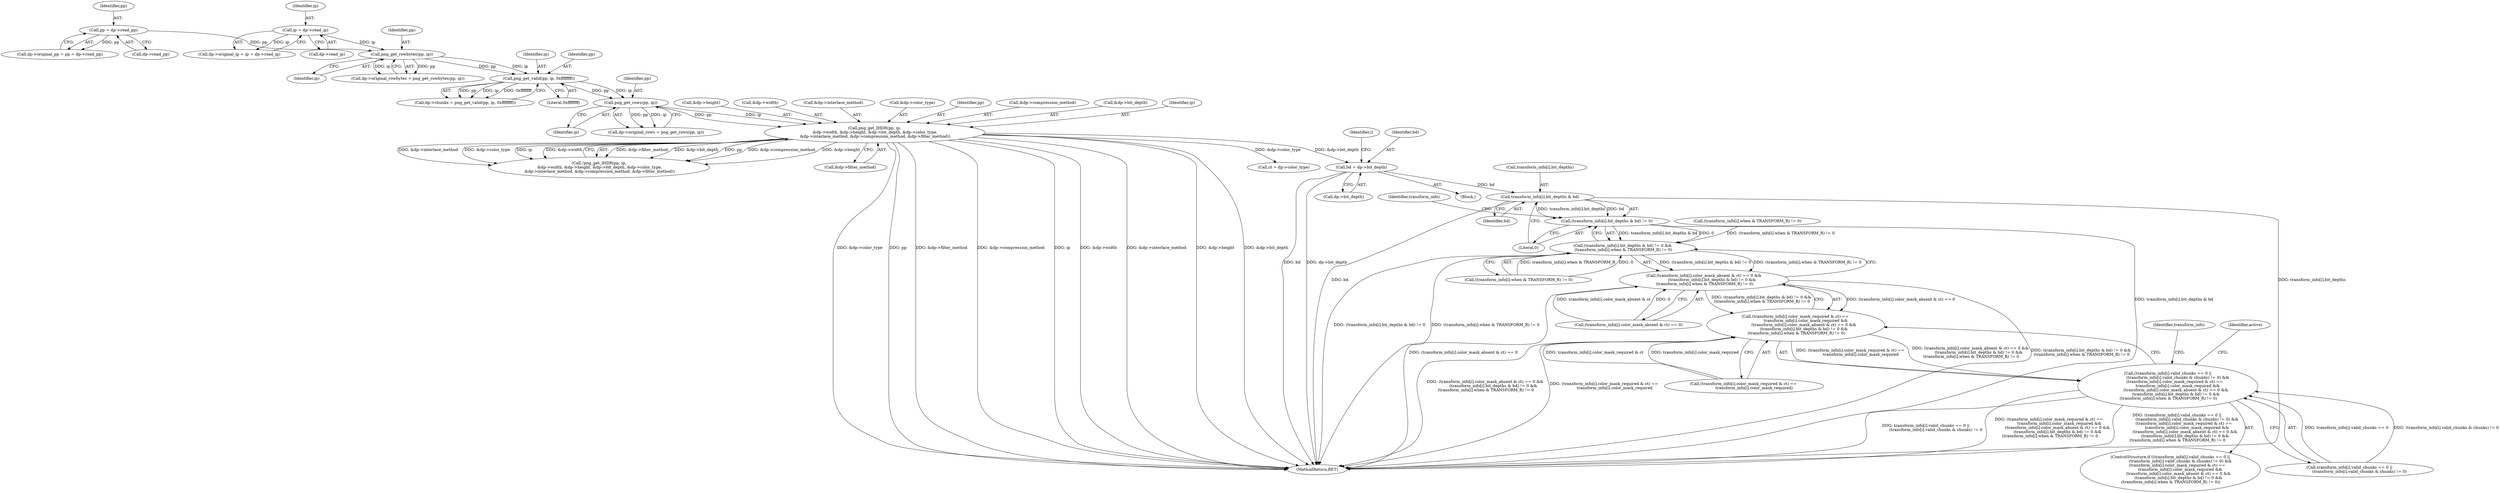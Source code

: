 digraph "0_Android_9d4853418ab2f754c2b63e091c29c5529b8b86ca_25@array" {
"1000333" [label="(Call,transform_info[i].bit_depths & bd)"];
"1000264" [label="(Call,bd = dp->bit_depth)"];
"1000207" [label="(Call,png_get_IHDR(pp, ip,\n &dp->width, &dp->height, &dp->bit_depth, &dp->color_type,\n &dp->interlace_method, &dp->compression_method, &dp->filter_method))"];
"1000192" [label="(Call,png_get_rows(pp, ip))"];
"1000172" [label="(Call,png_get_valid(pp, ip, 0xffffffff))"];
"1000155" [label="(Call,png_get_rowbytes(pp, ip))"];
"1000126" [label="(Call,pp = dp->read_pp)"];
"1000141" [label="(Call,ip = dp->read_ip)"];
"1000332" [label="(Call,(transform_info[i].bit_depths & bd) != 0)"];
"1000331" [label="(Call,(transform_info[i].bit_depths & bd) != 0 &&\n (transform_info[i].when & TRANSFORM_R) != 0)"];
"1000321" [label="(Call,(transform_info[i].color_mask_absent & ct) == 0 &&\n             (transform_info[i].bit_depths & bd) != 0 &&\n (transform_info[i].when & TRANSFORM_R) != 0)"];
"1000307" [label="(Call,(transform_info[i].color_mask_required & ct) == \n                transform_info[i].color_mask_required &&\n             (transform_info[i].color_mask_absent & ct) == 0 &&\n             (transform_info[i].bit_depths & bd) != 0 &&\n (transform_info[i].when & TRANSFORM_R) != 0)"];
"1000289" [label="(Call,(transform_info[i].valid_chunks == 0 ||\n                (transform_info[i].valid_chunks & chunks) != 0) &&\n            (transform_info[i].color_mask_required & ct) == \n                transform_info[i].color_mask_required &&\n             (transform_info[i].color_mask_absent & ct) == 0 &&\n             (transform_info[i].bit_depths & bd) != 0 &&\n (transform_info[i].when & TRANSFORM_R) != 0)"];
"1000345" [label="(Identifier,transform_info)"];
"1000193" [label="(Identifier,pp)"];
"1000206" [label="(Call,!png_get_IHDR(pp, ip,\n &dp->width, &dp->height, &dp->bit_depth, &dp->color_type,\n &dp->interlace_method, &dp->compression_method, &dp->filter_method))"];
"1000208" [label="(Identifier,pp)"];
"1000322" [label="(Call,(transform_info[i].color_mask_absent & ct) == 0)"];
"1000126" [label="(Call,pp = dp->read_pp)"];
"1000340" [label="(Literal,0)"];
"1000157" [label="(Identifier,ip)"];
"1000151" [label="(Call,dp->original_rowbytes = png_get_rowbytes(pp, ip))"];
"1000230" [label="(Call,&dp->compression_method)"];
"1000207" [label="(Call,png_get_IHDR(pp, ip,\n &dp->width, &dp->height, &dp->bit_depth, &dp->color_type,\n &dp->interlace_method, &dp->compression_method, &dp->filter_method))"];
"1000172" [label="(Call,png_get_valid(pp, ip, 0xffffffff))"];
"1000290" [label="(Call,transform_info[i].valid_chunks == 0 ||\n                (transform_info[i].valid_chunks & chunks) != 0)"];
"1000234" [label="(Call,&dp->filter_method)"];
"1000218" [label="(Call,&dp->bit_depth)"];
"1000359" [label="(Identifier,transform_info)"];
"1000168" [label="(Call,dp->chunks = png_get_valid(pp, ip, 0xffffffff))"];
"1000265" [label="(Identifier,bd)"];
"1000266" [label="(Call,dp->bit_depth)"];
"1000242" [label="(Block,)"];
"1000194" [label="(Identifier,ip)"];
"1000175" [label="(Literal,0xffffffff)"];
"1000334" [label="(Call,transform_info[i].bit_depths)"];
"1000122" [label="(Call,dp->original_pp = pp = dp->read_pp)"];
"1000308" [label="(Call,(transform_info[i].color_mask_required & ct) == \n                transform_info[i].color_mask_required)"];
"1000351" [label="(Identifier,active)"];
"1000137" [label="(Call,dp->original_ip = ip = dp->read_ip)"];
"1000156" [label="(Identifier,pp)"];
"1000209" [label="(Identifier,ip)"];
"1000388" [label="(MethodReturn,RET)"];
"1000214" [label="(Call,&dp->height)"];
"1000174" [label="(Identifier,ip)"];
"1000188" [label="(Call,dp->original_rows = png_get_rows(pp, ip))"];
"1000355" [label="(Call,(transform_info[i].when & TRANSFORM_R) != 0)"];
"1000307" [label="(Call,(transform_info[i].color_mask_required & ct) == \n                transform_info[i].color_mask_required &&\n             (transform_info[i].color_mask_absent & ct) == 0 &&\n             (transform_info[i].bit_depths & bd) != 0 &&\n (transform_info[i].when & TRANSFORM_R) != 0)"];
"1000258" [label="(Call,ct = dp->color_type)"];
"1000210" [label="(Call,&dp->width)"];
"1000321" [label="(Call,(transform_info[i].color_mask_absent & ct) == 0 &&\n             (transform_info[i].bit_depths & bd) != 0 &&\n (transform_info[i].when & TRANSFORM_R) != 0)"];
"1000264" [label="(Call,bd = dp->bit_depth)"];
"1000142" [label="(Identifier,ip)"];
"1000226" [label="(Call,&dp->interlace_method)"];
"1000127" [label="(Identifier,pp)"];
"1000155" [label="(Call,png_get_rowbytes(pp, ip))"];
"1000141" [label="(Call,ip = dp->read_ip)"];
"1000272" [label="(Identifier,i)"];
"1000341" [label="(Call,(transform_info[i].when & TRANSFORM_R) != 0)"];
"1000143" [label="(Call,dp->read_ip)"];
"1000339" [label="(Identifier,bd)"];
"1000173" [label="(Identifier,pp)"];
"1000192" [label="(Call,png_get_rows(pp, ip))"];
"1000331" [label="(Call,(transform_info[i].bit_depths & bd) != 0 &&\n (transform_info[i].when & TRANSFORM_R) != 0)"];
"1000128" [label="(Call,dp->read_pp)"];
"1000332" [label="(Call,(transform_info[i].bit_depths & bd) != 0)"];
"1000222" [label="(Call,&dp->color_type)"];
"1000333" [label="(Call,transform_info[i].bit_depths & bd)"];
"1000288" [label="(ControlStructure,if ((transform_info[i].valid_chunks == 0 ||\n                (transform_info[i].valid_chunks & chunks) != 0) &&\n            (transform_info[i].color_mask_required & ct) == \n                transform_info[i].color_mask_required &&\n             (transform_info[i].color_mask_absent & ct) == 0 &&\n             (transform_info[i].bit_depths & bd) != 0 &&\n (transform_info[i].when & TRANSFORM_R) != 0))"];
"1000289" [label="(Call,(transform_info[i].valid_chunks == 0 ||\n                (transform_info[i].valid_chunks & chunks) != 0) &&\n            (transform_info[i].color_mask_required & ct) == \n                transform_info[i].color_mask_required &&\n             (transform_info[i].color_mask_absent & ct) == 0 &&\n             (transform_info[i].bit_depths & bd) != 0 &&\n (transform_info[i].when & TRANSFORM_R) != 0)"];
"1000333" -> "1000332"  [label="AST: "];
"1000333" -> "1000339"  [label="CFG: "];
"1000334" -> "1000333"  [label="AST: "];
"1000339" -> "1000333"  [label="AST: "];
"1000340" -> "1000333"  [label="CFG: "];
"1000333" -> "1000388"  [label="DDG: transform_info[i].bit_depths"];
"1000333" -> "1000388"  [label="DDG: bd"];
"1000333" -> "1000332"  [label="DDG: transform_info[i].bit_depths"];
"1000333" -> "1000332"  [label="DDG: bd"];
"1000264" -> "1000333"  [label="DDG: bd"];
"1000264" -> "1000242"  [label="AST: "];
"1000264" -> "1000266"  [label="CFG: "];
"1000265" -> "1000264"  [label="AST: "];
"1000266" -> "1000264"  [label="AST: "];
"1000272" -> "1000264"  [label="CFG: "];
"1000264" -> "1000388"  [label="DDG: bd"];
"1000264" -> "1000388"  [label="DDG: dp->bit_depth"];
"1000207" -> "1000264"  [label="DDG: &dp->bit_depth"];
"1000207" -> "1000206"  [label="AST: "];
"1000207" -> "1000234"  [label="CFG: "];
"1000208" -> "1000207"  [label="AST: "];
"1000209" -> "1000207"  [label="AST: "];
"1000210" -> "1000207"  [label="AST: "];
"1000214" -> "1000207"  [label="AST: "];
"1000218" -> "1000207"  [label="AST: "];
"1000222" -> "1000207"  [label="AST: "];
"1000226" -> "1000207"  [label="AST: "];
"1000230" -> "1000207"  [label="AST: "];
"1000234" -> "1000207"  [label="AST: "];
"1000206" -> "1000207"  [label="CFG: "];
"1000207" -> "1000388"  [label="DDG: ip"];
"1000207" -> "1000388"  [label="DDG: &dp->width"];
"1000207" -> "1000388"  [label="DDG: &dp->interlace_method"];
"1000207" -> "1000388"  [label="DDG: &dp->height"];
"1000207" -> "1000388"  [label="DDG: &dp->bit_depth"];
"1000207" -> "1000388"  [label="DDG: &dp->color_type"];
"1000207" -> "1000388"  [label="DDG: pp"];
"1000207" -> "1000388"  [label="DDG: &dp->filter_method"];
"1000207" -> "1000388"  [label="DDG: &dp->compression_method"];
"1000207" -> "1000206"  [label="DDG: &dp->filter_method"];
"1000207" -> "1000206"  [label="DDG: &dp->bit_depth"];
"1000207" -> "1000206"  [label="DDG: pp"];
"1000207" -> "1000206"  [label="DDG: &dp->compression_method"];
"1000207" -> "1000206"  [label="DDG: &dp->height"];
"1000207" -> "1000206"  [label="DDG: &dp->interlace_method"];
"1000207" -> "1000206"  [label="DDG: &dp->color_type"];
"1000207" -> "1000206"  [label="DDG: ip"];
"1000207" -> "1000206"  [label="DDG: &dp->width"];
"1000192" -> "1000207"  [label="DDG: pp"];
"1000192" -> "1000207"  [label="DDG: ip"];
"1000207" -> "1000258"  [label="DDG: &dp->color_type"];
"1000192" -> "1000188"  [label="AST: "];
"1000192" -> "1000194"  [label="CFG: "];
"1000193" -> "1000192"  [label="AST: "];
"1000194" -> "1000192"  [label="AST: "];
"1000188" -> "1000192"  [label="CFG: "];
"1000192" -> "1000188"  [label="DDG: pp"];
"1000192" -> "1000188"  [label="DDG: ip"];
"1000172" -> "1000192"  [label="DDG: pp"];
"1000172" -> "1000192"  [label="DDG: ip"];
"1000172" -> "1000168"  [label="AST: "];
"1000172" -> "1000175"  [label="CFG: "];
"1000173" -> "1000172"  [label="AST: "];
"1000174" -> "1000172"  [label="AST: "];
"1000175" -> "1000172"  [label="AST: "];
"1000168" -> "1000172"  [label="CFG: "];
"1000172" -> "1000168"  [label="DDG: pp"];
"1000172" -> "1000168"  [label="DDG: ip"];
"1000172" -> "1000168"  [label="DDG: 0xffffffff"];
"1000155" -> "1000172"  [label="DDG: pp"];
"1000155" -> "1000172"  [label="DDG: ip"];
"1000155" -> "1000151"  [label="AST: "];
"1000155" -> "1000157"  [label="CFG: "];
"1000156" -> "1000155"  [label="AST: "];
"1000157" -> "1000155"  [label="AST: "];
"1000151" -> "1000155"  [label="CFG: "];
"1000155" -> "1000151"  [label="DDG: pp"];
"1000155" -> "1000151"  [label="DDG: ip"];
"1000126" -> "1000155"  [label="DDG: pp"];
"1000141" -> "1000155"  [label="DDG: ip"];
"1000126" -> "1000122"  [label="AST: "];
"1000126" -> "1000128"  [label="CFG: "];
"1000127" -> "1000126"  [label="AST: "];
"1000128" -> "1000126"  [label="AST: "];
"1000122" -> "1000126"  [label="CFG: "];
"1000126" -> "1000122"  [label="DDG: pp"];
"1000141" -> "1000137"  [label="AST: "];
"1000141" -> "1000143"  [label="CFG: "];
"1000142" -> "1000141"  [label="AST: "];
"1000143" -> "1000141"  [label="AST: "];
"1000137" -> "1000141"  [label="CFG: "];
"1000141" -> "1000137"  [label="DDG: ip"];
"1000332" -> "1000331"  [label="AST: "];
"1000332" -> "1000340"  [label="CFG: "];
"1000340" -> "1000332"  [label="AST: "];
"1000345" -> "1000332"  [label="CFG: "];
"1000331" -> "1000332"  [label="CFG: "];
"1000332" -> "1000388"  [label="DDG: transform_info[i].bit_depths & bd"];
"1000332" -> "1000331"  [label="DDG: transform_info[i].bit_depths & bd"];
"1000332" -> "1000331"  [label="DDG: 0"];
"1000331" -> "1000321"  [label="AST: "];
"1000331" -> "1000341"  [label="CFG: "];
"1000341" -> "1000331"  [label="AST: "];
"1000321" -> "1000331"  [label="CFG: "];
"1000331" -> "1000388"  [label="DDG: (transform_info[i].bit_depths & bd) != 0"];
"1000331" -> "1000388"  [label="DDG: (transform_info[i].when & TRANSFORM_R) != 0"];
"1000331" -> "1000321"  [label="DDG: (transform_info[i].bit_depths & bd) != 0"];
"1000331" -> "1000321"  [label="DDG: (transform_info[i].when & TRANSFORM_R) != 0"];
"1000355" -> "1000331"  [label="DDG: (transform_info[i].when & TRANSFORM_R) != 0"];
"1000341" -> "1000331"  [label="DDG: transform_info[i].when & TRANSFORM_R"];
"1000341" -> "1000331"  [label="DDG: 0"];
"1000321" -> "1000307"  [label="AST: "];
"1000321" -> "1000322"  [label="CFG: "];
"1000322" -> "1000321"  [label="AST: "];
"1000307" -> "1000321"  [label="CFG: "];
"1000321" -> "1000388"  [label="DDG: (transform_info[i].bit_depths & bd) != 0 &&\n (transform_info[i].when & TRANSFORM_R) != 0"];
"1000321" -> "1000388"  [label="DDG: (transform_info[i].color_mask_absent & ct) == 0"];
"1000321" -> "1000307"  [label="DDG: (transform_info[i].color_mask_absent & ct) == 0"];
"1000321" -> "1000307"  [label="DDG: (transform_info[i].bit_depths & bd) != 0 &&\n (transform_info[i].when & TRANSFORM_R) != 0"];
"1000322" -> "1000321"  [label="DDG: transform_info[i].color_mask_absent & ct"];
"1000322" -> "1000321"  [label="DDG: 0"];
"1000307" -> "1000289"  [label="AST: "];
"1000307" -> "1000308"  [label="CFG: "];
"1000308" -> "1000307"  [label="AST: "];
"1000289" -> "1000307"  [label="CFG: "];
"1000307" -> "1000388"  [label="DDG: (transform_info[i].color_mask_absent & ct) == 0 &&\n             (transform_info[i].bit_depths & bd) != 0 &&\n (transform_info[i].when & TRANSFORM_R) != 0"];
"1000307" -> "1000388"  [label="DDG: (transform_info[i].color_mask_required & ct) == \n                transform_info[i].color_mask_required"];
"1000307" -> "1000289"  [label="DDG: (transform_info[i].color_mask_required & ct) == \n                transform_info[i].color_mask_required"];
"1000307" -> "1000289"  [label="DDG: (transform_info[i].color_mask_absent & ct) == 0 &&\n             (transform_info[i].bit_depths & bd) != 0 &&\n (transform_info[i].when & TRANSFORM_R) != 0"];
"1000308" -> "1000307"  [label="DDG: transform_info[i].color_mask_required & ct"];
"1000308" -> "1000307"  [label="DDG: transform_info[i].color_mask_required"];
"1000289" -> "1000288"  [label="AST: "];
"1000289" -> "1000290"  [label="CFG: "];
"1000290" -> "1000289"  [label="AST: "];
"1000351" -> "1000289"  [label="CFG: "];
"1000359" -> "1000289"  [label="CFG: "];
"1000289" -> "1000388"  [label="DDG: transform_info[i].valid_chunks == 0 ||\n                (transform_info[i].valid_chunks & chunks) != 0"];
"1000289" -> "1000388"  [label="DDG: (transform_info[i].color_mask_required & ct) == \n                transform_info[i].color_mask_required &&\n             (transform_info[i].color_mask_absent & ct) == 0 &&\n             (transform_info[i].bit_depths & bd) != 0 &&\n (transform_info[i].when & TRANSFORM_R) != 0"];
"1000289" -> "1000388"  [label="DDG: (transform_info[i].valid_chunks == 0 ||\n                (transform_info[i].valid_chunks & chunks) != 0) &&\n            (transform_info[i].color_mask_required & ct) == \n                transform_info[i].color_mask_required &&\n             (transform_info[i].color_mask_absent & ct) == 0 &&\n             (transform_info[i].bit_depths & bd) != 0 &&\n (transform_info[i].when & TRANSFORM_R) != 0"];
"1000290" -> "1000289"  [label="DDG: transform_info[i].valid_chunks == 0"];
"1000290" -> "1000289"  [label="DDG: (transform_info[i].valid_chunks & chunks) != 0"];
}
